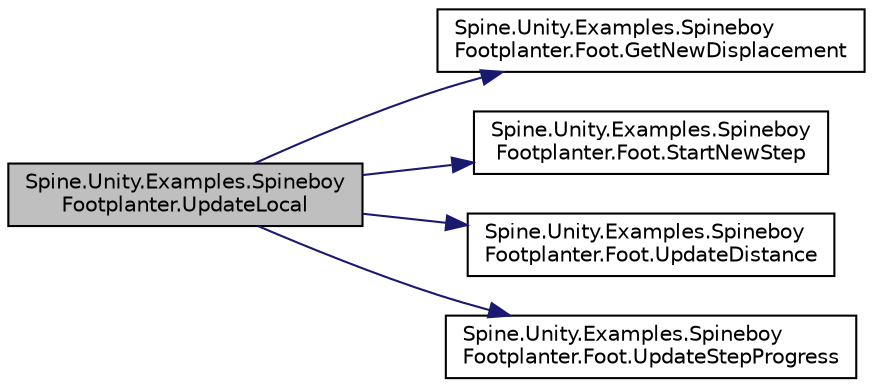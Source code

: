 digraph "Spine.Unity.Examples.SpineboyFootplanter.UpdateLocal"
{
 // LATEX_PDF_SIZE
  edge [fontname="Helvetica",fontsize="10",labelfontname="Helvetica",labelfontsize="10"];
  node [fontname="Helvetica",fontsize="10",shape=record];
  rankdir="LR";
  Node1 [label="Spine.Unity.Examples.Spineboy\lFootplanter.UpdateLocal",height=0.2,width=0.4,color="black", fillcolor="grey75", style="filled", fontcolor="black",tooltip=" "];
  Node1 -> Node2 [color="midnightblue",fontsize="10",style="solid"];
  Node2 [label="Spine.Unity.Examples.Spineboy\lFootplanter.Foot.GetNewDisplacement",height=0.2,width=0.4,color="black", fillcolor="white", style="filled",URL="$class_spine_1_1_unity_1_1_examples_1_1_spineboy_footplanter_1_1_foot.html#a2231471ca136884f565c62fc169b26e7",tooltip=" "];
  Node1 -> Node3 [color="midnightblue",fontsize="10",style="solid"];
  Node3 [label="Spine.Unity.Examples.Spineboy\lFootplanter.Foot.StartNewStep",height=0.2,width=0.4,color="black", fillcolor="white", style="filled",URL="$class_spine_1_1_unity_1_1_examples_1_1_spineboy_footplanter_1_1_foot.html#a3795f3b9dea469767f7a025dd1684342",tooltip=" "];
  Node1 -> Node4 [color="midnightblue",fontsize="10",style="solid"];
  Node4 [label="Spine.Unity.Examples.Spineboy\lFootplanter.Foot.UpdateDistance",height=0.2,width=0.4,color="black", fillcolor="white", style="filled",URL="$class_spine_1_1_unity_1_1_examples_1_1_spineboy_footplanter_1_1_foot.html#ac29ecc079ea89902fdc1709f648ea118",tooltip=" "];
  Node1 -> Node5 [color="midnightblue",fontsize="10",style="solid"];
  Node5 [label="Spine.Unity.Examples.Spineboy\lFootplanter.Foot.UpdateStepProgress",height=0.2,width=0.4,color="black", fillcolor="white", style="filled",URL="$class_spine_1_1_unity_1_1_examples_1_1_spineboy_footplanter_1_1_foot.html#a59783e68ef43ed49eaf8210e1da50969",tooltip=" "];
}
